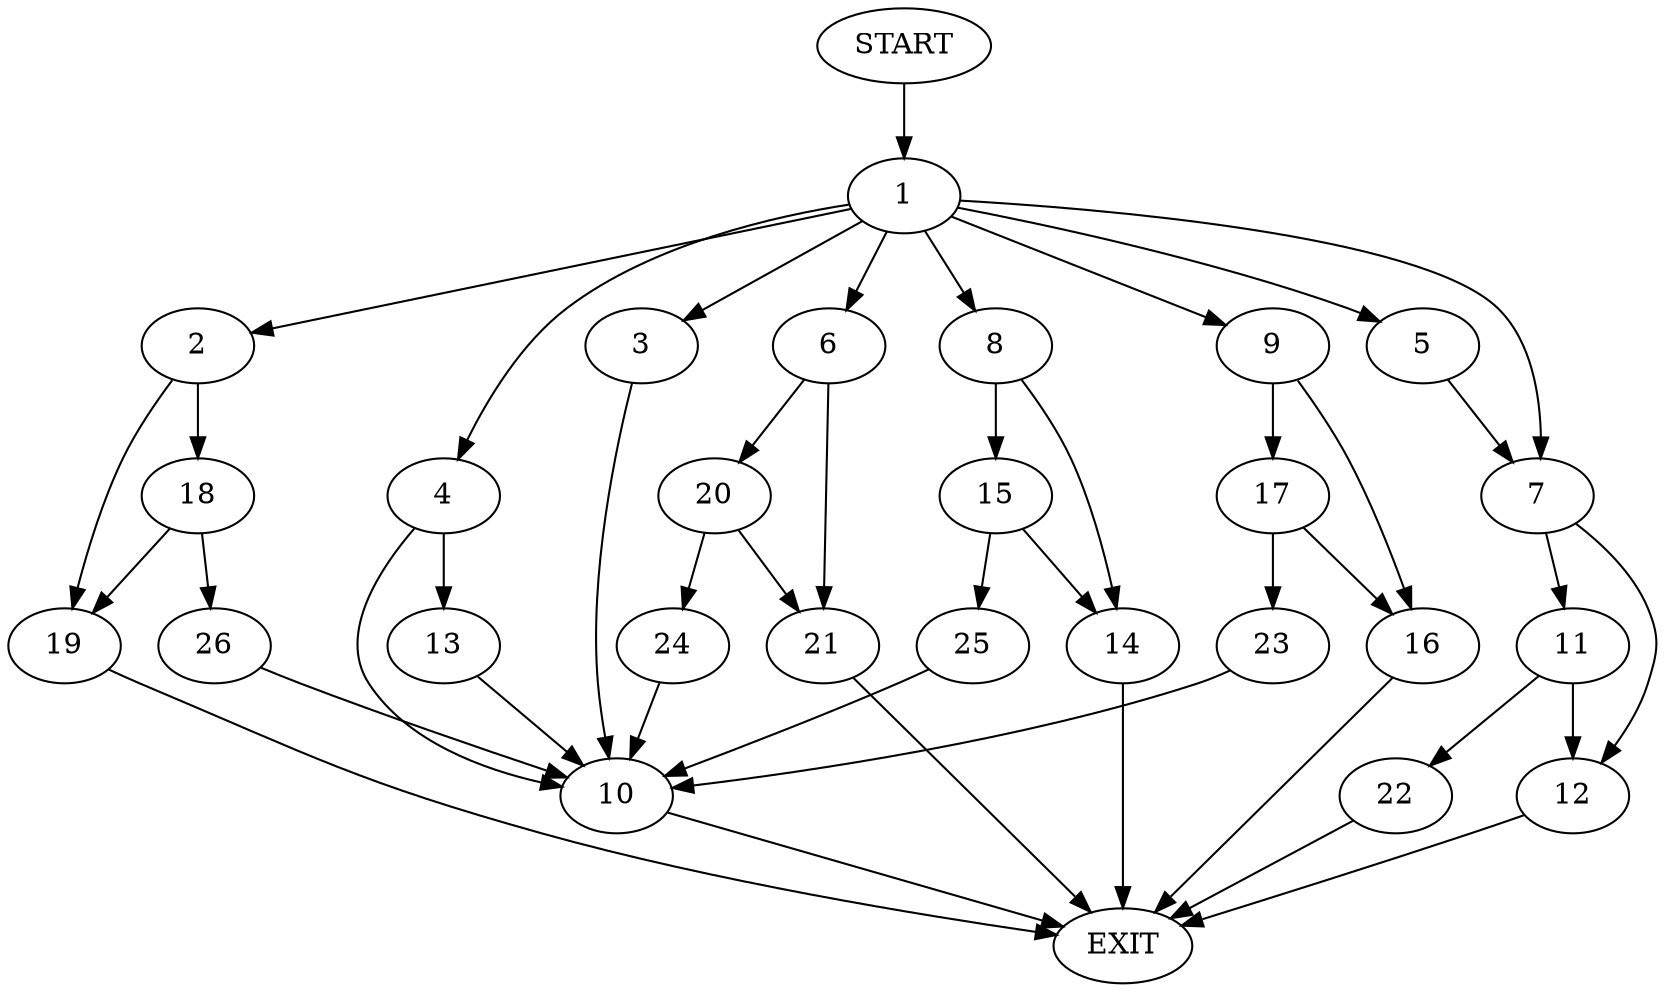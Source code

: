 digraph {
0 [label="START"]
27 [label="EXIT"]
0 -> 1
1 -> 2
1 -> 3
1 -> 4
1 -> 5
1 -> 6
1 -> 7
1 -> 8
1 -> 9
3 -> 10
7 -> 11
7 -> 12
4 -> 13
4 -> 10
8 -> 14
8 -> 15
9 -> 16
9 -> 17
5 -> 7
2 -> 18
2 -> 19
6 -> 20
6 -> 21
12 -> 27
11 -> 12
11 -> 22
22 -> 27
16 -> 27
17 -> 16
17 -> 23
23 -> 10
10 -> 27
20 -> 24
20 -> 21
21 -> 27
24 -> 10
15 -> 14
15 -> 25
14 -> 27
25 -> 10
18 -> 19
18 -> 26
19 -> 27
26 -> 10
13 -> 10
}
